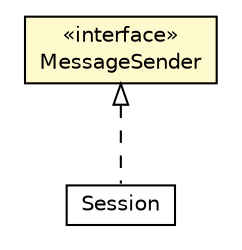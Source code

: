 #!/usr/local/bin/dot
#
# Class diagram 
# Generated by UMLGraph version R5_6-24-gf6e263 (http://www.umlgraph.org/)
#

digraph G {
	edge [fontname="Helvetica",fontsize=10,labelfontname="Helvetica",labelfontsize=10];
	node [fontname="Helvetica",fontsize=10,shape=plaintext];
	nodesep=0.25;
	ranksep=0.5;
	// org.universAAL.ri.gateway.Session
	c19598 [label=<<table title="org.universAAL.ri.gateway.Session" border="0" cellborder="1" cellspacing="0" cellpadding="2" port="p" href="../Session.html">
		<tr><td><table border="0" cellspacing="0" cellpadding="1">
<tr><td align="center" balign="center"> Session </td></tr>
		</table></td></tr>
		</table>>, URL="../Session.html", fontname="Helvetica", fontcolor="black", fontsize=10.0];
	// org.universAAL.ri.gateway.protocol.MessageSender
	c19637 [label=<<table title="org.universAAL.ri.gateway.protocol.MessageSender" border="0" cellborder="1" cellspacing="0" cellpadding="2" port="p" bgcolor="lemonChiffon" href="./MessageSender.html">
		<tr><td><table border="0" cellspacing="0" cellpadding="1">
<tr><td align="center" balign="center"> &#171;interface&#187; </td></tr>
<tr><td align="center" balign="center"> MessageSender </td></tr>
		</table></td></tr>
		</table>>, URL="./MessageSender.html", fontname="Helvetica", fontcolor="black", fontsize=10.0];
	//org.universAAL.ri.gateway.Session implements org.universAAL.ri.gateway.protocol.MessageSender
	c19637:p -> c19598:p [dir=back,arrowtail=empty,style=dashed];
}

